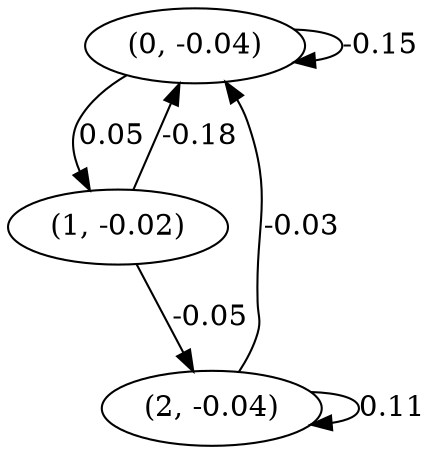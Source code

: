 digraph {
    0 [ label = "(0, -0.04)" ]
    1 [ label = "(1, -0.02)" ]
    2 [ label = "(2, -0.04)" ]
    0 -> 0 [ label = "-0.15" ]
    2 -> 2 [ label = "0.11" ]
    1 -> 0 [ label = "-0.18" ]
    2 -> 0 [ label = "-0.03" ]
    0 -> 1 [ label = "0.05" ]
    1 -> 2 [ label = "-0.05" ]
}

